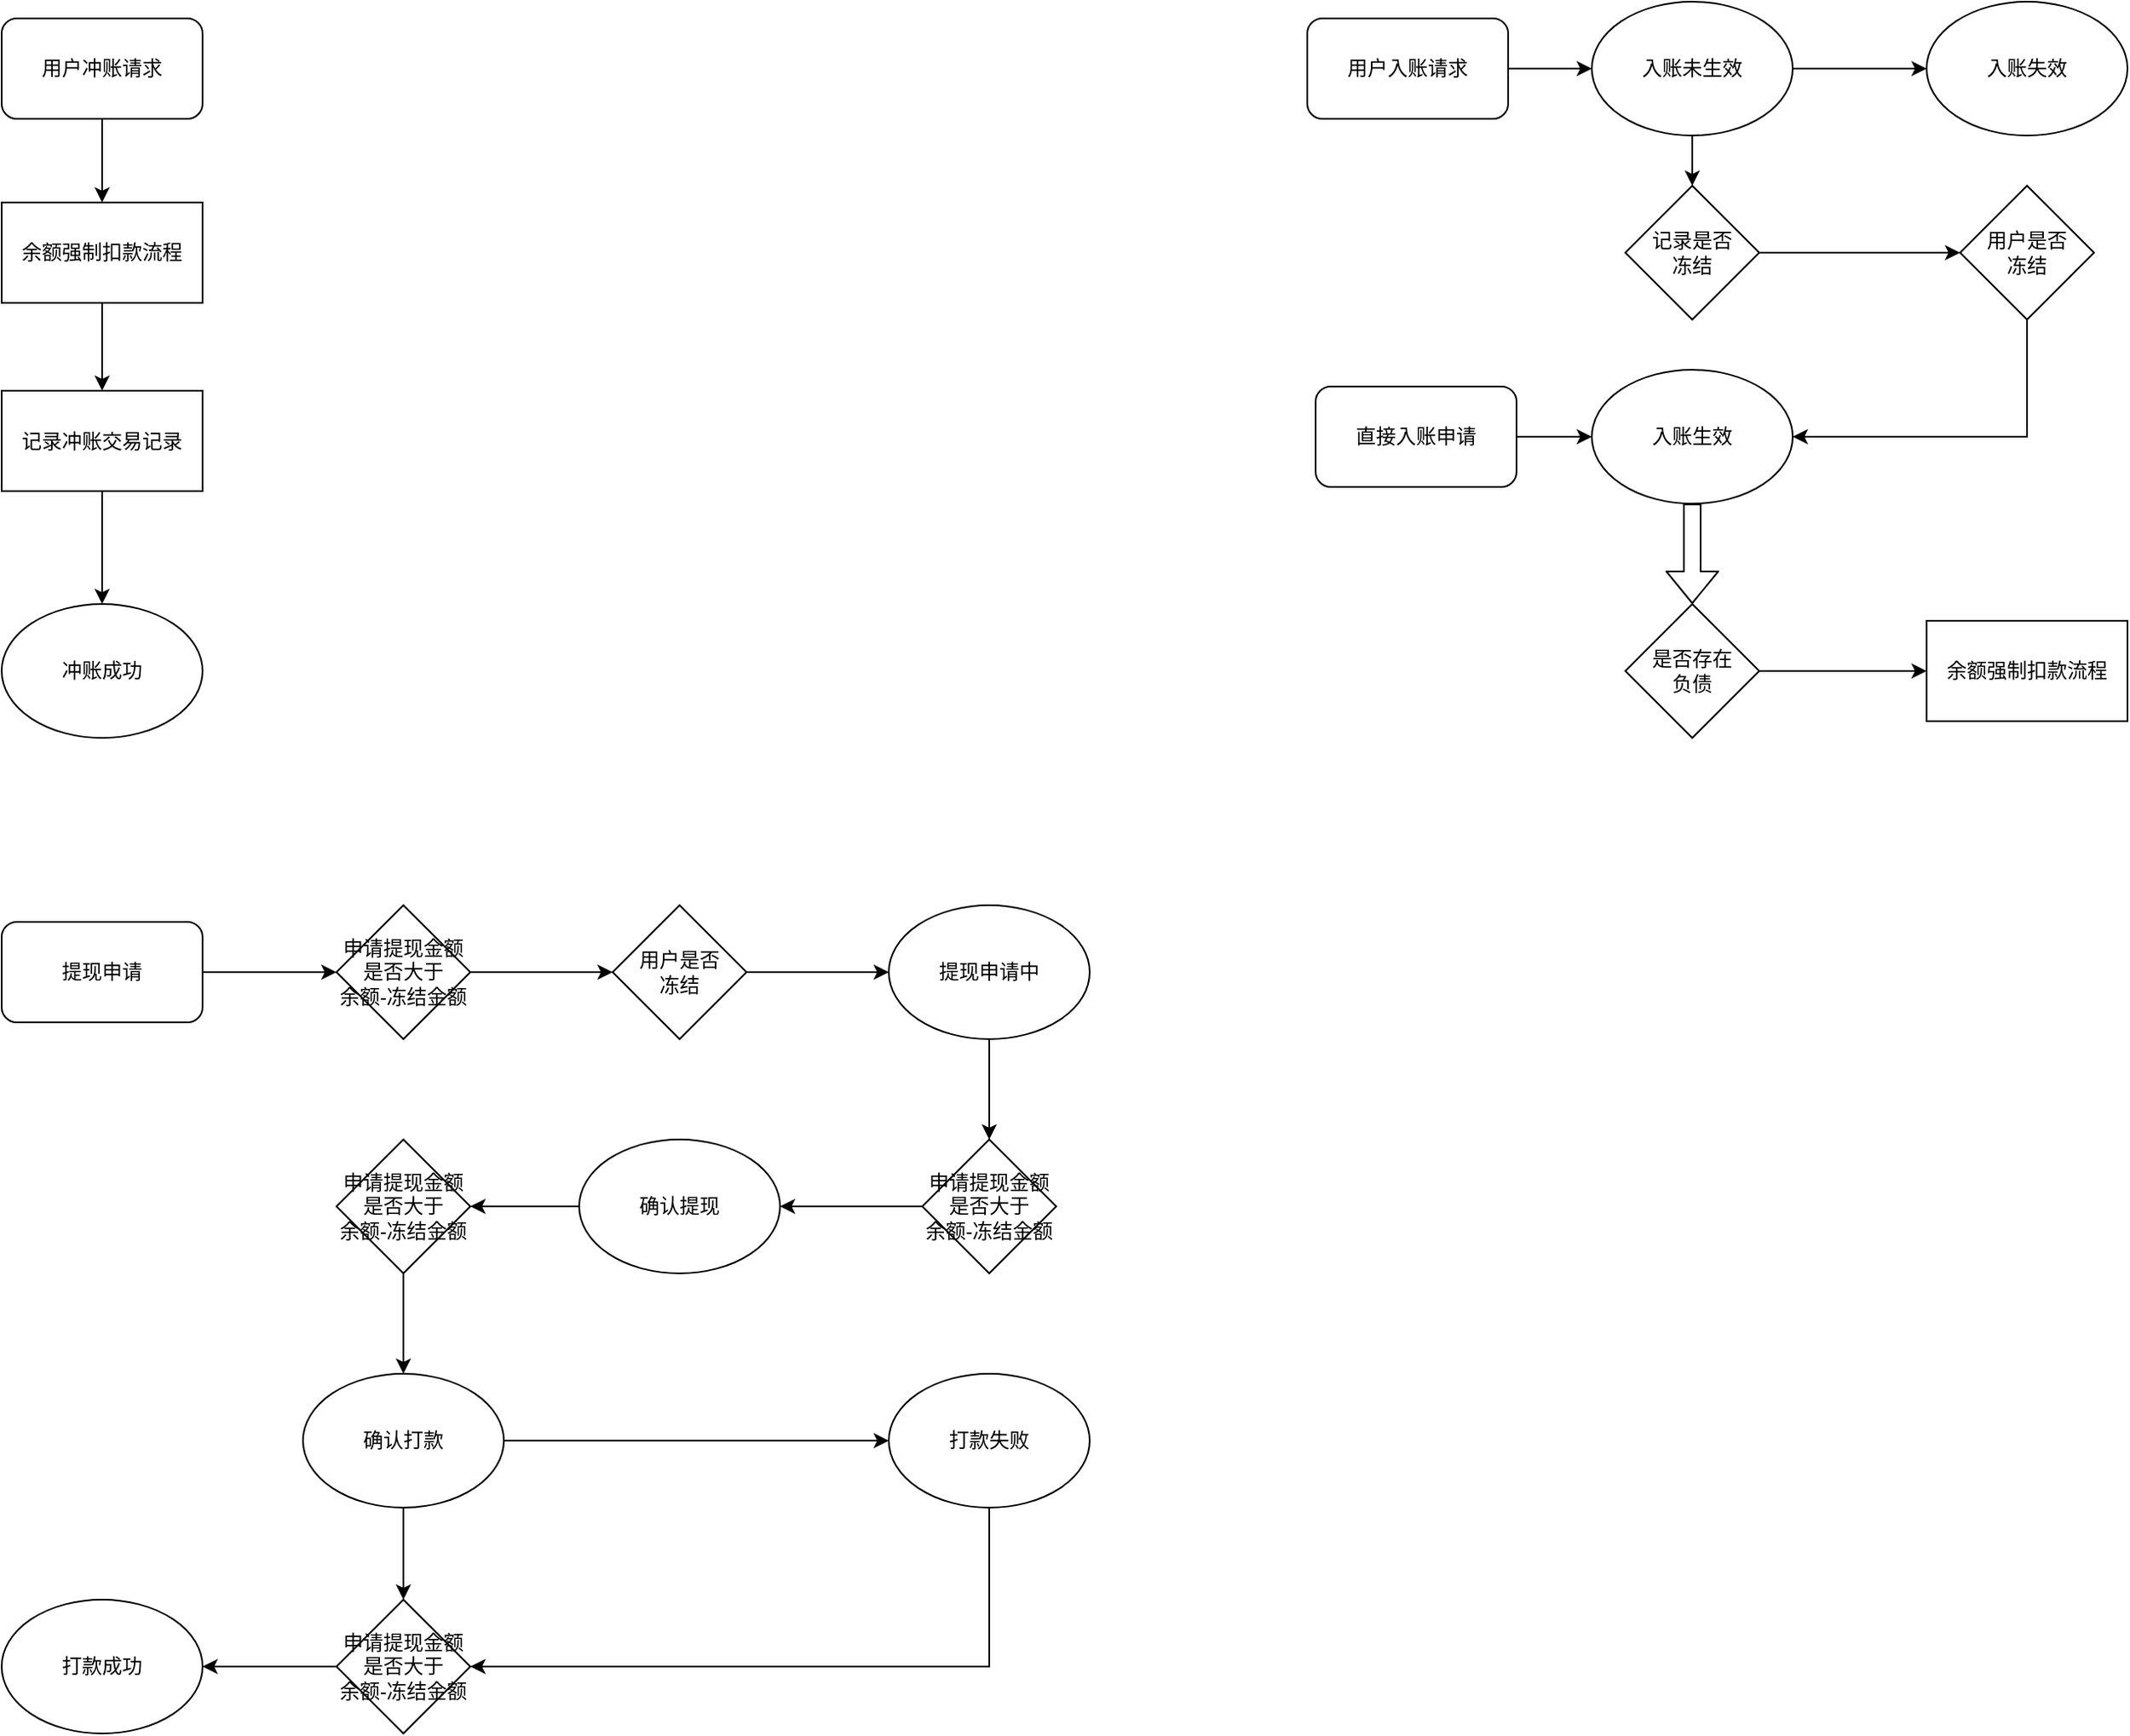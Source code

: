 <mxfile version="12.2.0" type="github" pages="1">
  <diagram id="K5ssQcy8KxZWnZY8tlnZ" name="第 1 页">
    <mxGraphModel dx="1886" dy="858" grid="1" gridSize="10" guides="1" tooltips="1" connect="1" arrows="1" fold="1" page="1" pageScale="1" pageWidth="1400" pageHeight="850" math="0" shadow="0">
      <root>
        <mxCell id="0"/>
        <mxCell id="1" parent="0"/>
        <mxCell id="_kDz9-TRVkqLSU2LjWo9-6" style="edgeStyle=orthogonalEdgeStyle;rounded=0;orthogonalLoop=1;jettySize=auto;html=1;exitX=1;exitY=0.5;exitDx=0;exitDy=0;entryX=0;entryY=0.5;entryDx=0;entryDy=0;" edge="1" parent="1" source="_kDz9-TRVkqLSU2LjWo9-11" target="_kDz9-TRVkqLSU2LjWo9-70">
          <mxGeometry relative="1" as="geometry">
            <mxPoint x="1270.412" y="489.824" as="targetPoint"/>
          </mxGeometry>
        </mxCell>
        <mxCell id="_kDz9-TRVkqLSU2LjWo9-10" style="edgeStyle=orthogonalEdgeStyle;rounded=0;orthogonalLoop=1;jettySize=auto;html=1;exitX=0.5;exitY=1;exitDx=0;exitDy=0;entryX=0.5;entryY=0;entryDx=0;entryDy=0;" edge="1" parent="1" source="_kDz9-TRVkqLSU2LjWo9-1" target="_kDz9-TRVkqLSU2LjWo9-7">
          <mxGeometry relative="1" as="geometry"/>
        </mxCell>
        <mxCell id="_kDz9-TRVkqLSU2LjWo9-57" style="edgeStyle=orthogonalEdgeStyle;rounded=0;orthogonalLoop=1;jettySize=auto;html=1;exitX=1;exitY=0.5;exitDx=0;exitDy=0;" edge="1" parent="1" source="_kDz9-TRVkqLSU2LjWo9-1" target="_kDz9-TRVkqLSU2LjWo9-56">
          <mxGeometry relative="1" as="geometry"/>
        </mxCell>
        <mxCell id="_kDz9-TRVkqLSU2LjWo9-1" value="入账未生效" style="ellipse;whiteSpace=wrap;html=1;" vertex="1" parent="1">
          <mxGeometry x="1010" y="30" width="120" height="80" as="geometry"/>
        </mxCell>
        <mxCell id="_kDz9-TRVkqLSU2LjWo9-72" style="edgeStyle=orthogonalEdgeStyle;rounded=0;orthogonalLoop=1;jettySize=auto;html=1;exitX=1;exitY=0.5;exitDx=0;exitDy=0;entryX=0;entryY=0.5;entryDx=0;entryDy=0;" edge="1" parent="1" source="_kDz9-TRVkqLSU2LjWo9-7" target="_kDz9-TRVkqLSU2LjWo9-23">
          <mxGeometry relative="1" as="geometry"/>
        </mxCell>
        <mxCell id="_kDz9-TRVkqLSU2LjWo9-7" value="记录是否&lt;br&gt;冻结" style="rhombus;whiteSpace=wrap;html=1;" vertex="1" parent="1">
          <mxGeometry x="1030" y="140" width="80" height="80" as="geometry"/>
        </mxCell>
        <mxCell id="_kDz9-TRVkqLSU2LjWo9-8" style="edgeStyle=orthogonalEdgeStyle;rounded=0;orthogonalLoop=1;jettySize=auto;html=1;exitX=1;exitY=0.5;exitDx=0;exitDy=0;entryX=0;entryY=0.5;entryDx=0;entryDy=0;" edge="1" parent="1" source="_kDz9-TRVkqLSU2LjWo9-60" target="_kDz9-TRVkqLSU2LjWo9-1">
          <mxGeometry relative="1" as="geometry">
            <mxPoint x="890.412" y="69.824" as="sourcePoint"/>
            <mxPoint x="800" y="70" as="targetPoint"/>
          </mxGeometry>
        </mxCell>
        <mxCell id="_kDz9-TRVkqLSU2LjWo9-4" value="入账生效" style="ellipse;whiteSpace=wrap;html=1;" vertex="1" parent="1">
          <mxGeometry x="1010" y="250" width="120" height="80" as="geometry"/>
        </mxCell>
        <mxCell id="_kDz9-TRVkqLSU2LjWo9-11" value="是否存在&lt;br&gt;负债" style="rhombus;whiteSpace=wrap;html=1;" vertex="1" parent="1">
          <mxGeometry x="1030" y="390" width="80" height="80" as="geometry"/>
        </mxCell>
        <mxCell id="_kDz9-TRVkqLSU2LjWo9-32" style="edgeStyle=orthogonalEdgeStyle;rounded=0;orthogonalLoop=1;jettySize=auto;html=1;exitX=0.5;exitY=1;exitDx=0;exitDy=0;entryX=0.5;entryY=0;entryDx=0;entryDy=0;" edge="1" parent="1" source="_kDz9-TRVkqLSU2LjWo9-19" target="_kDz9-TRVkqLSU2LjWo9-30">
          <mxGeometry relative="1" as="geometry"/>
        </mxCell>
        <mxCell id="_kDz9-TRVkqLSU2LjWo9-19" value="提现申请中" style="ellipse;whiteSpace=wrap;html=1;" vertex="1" parent="1">
          <mxGeometry x="590" y="570" width="120" height="80" as="geometry"/>
        </mxCell>
        <mxCell id="_kDz9-TRVkqLSU2LjWo9-21" value="冲账成功" style="ellipse;whiteSpace=wrap;html=1;" vertex="1" parent="1">
          <mxGeometry x="60" y="390" width="120" height="80" as="geometry"/>
        </mxCell>
        <mxCell id="_kDz9-TRVkqLSU2LjWo9-24" style="edgeStyle=orthogonalEdgeStyle;rounded=0;orthogonalLoop=1;jettySize=auto;html=1;exitX=0.5;exitY=1;exitDx=0;exitDy=0;entryX=1;entryY=0.5;entryDx=0;entryDy=0;" edge="1" parent="1" source="_kDz9-TRVkqLSU2LjWo9-23" target="_kDz9-TRVkqLSU2LjWo9-4">
          <mxGeometry relative="1" as="geometry"/>
        </mxCell>
        <mxCell id="_kDz9-TRVkqLSU2LjWo9-23" value="用户是否&lt;br&gt;冻结" style="rhombus;whiteSpace=wrap;html=1;" vertex="1" parent="1">
          <mxGeometry x="1230" y="140" width="80" height="80" as="geometry"/>
        </mxCell>
        <mxCell id="_kDz9-TRVkqLSU2LjWo9-27" style="edgeStyle=orthogonalEdgeStyle;rounded=0;orthogonalLoop=1;jettySize=auto;html=1;exitX=1;exitY=0.5;exitDx=0;exitDy=0;" edge="1" parent="1" source="_kDz9-TRVkqLSU2LjWo9-49" target="_kDz9-TRVkqLSU2LjWo9-19">
          <mxGeometry relative="1" as="geometry"/>
        </mxCell>
        <mxCell id="_kDz9-TRVkqLSU2LjWo9-26" value="申请提现金额&lt;br&gt;是否大于&lt;br&gt;余额-冻结金额" style="rhombus;whiteSpace=wrap;html=1;" vertex="1" parent="1">
          <mxGeometry x="260" y="570" width="80" height="80" as="geometry"/>
        </mxCell>
        <mxCell id="_kDz9-TRVkqLSU2LjWo9-42" style="edgeStyle=orthogonalEdgeStyle;rounded=0;orthogonalLoop=1;jettySize=auto;html=1;exitX=1;exitY=0.5;exitDx=0;exitDy=0;entryX=0;entryY=0.5;entryDx=0;entryDy=0;" edge="1" parent="1" source="_kDz9-TRVkqLSU2LjWo9-28" target="_kDz9-TRVkqLSU2LjWo9-40">
          <mxGeometry relative="1" as="geometry"/>
        </mxCell>
        <mxCell id="_kDz9-TRVkqLSU2LjWo9-44" style="edgeStyle=orthogonalEdgeStyle;rounded=0;orthogonalLoop=1;jettySize=auto;html=1;exitX=0.5;exitY=1;exitDx=0;exitDy=0;entryX=0.5;entryY=0;entryDx=0;entryDy=0;" edge="1" parent="1" source="_kDz9-TRVkqLSU2LjWo9-28" target="_kDz9-TRVkqLSU2LjWo9-63">
          <mxGeometry relative="1" as="geometry"/>
        </mxCell>
        <mxCell id="_kDz9-TRVkqLSU2LjWo9-28" value="确认打款" style="ellipse;whiteSpace=wrap;html=1;" vertex="1" parent="1">
          <mxGeometry x="240" y="850" width="120" height="80" as="geometry"/>
        </mxCell>
        <mxCell id="_kDz9-TRVkqLSU2LjWo9-35" style="edgeStyle=orthogonalEdgeStyle;rounded=0;orthogonalLoop=1;jettySize=auto;html=1;exitX=0.5;exitY=1;exitDx=0;exitDy=0;entryX=0.5;entryY=0;entryDx=0;entryDy=0;" edge="1" parent="1" source="_kDz9-TRVkqLSU2LjWo9-38" target="_kDz9-TRVkqLSU2LjWo9-28">
          <mxGeometry relative="1" as="geometry">
            <mxPoint x="480" y="1025" as="targetPoint"/>
          </mxGeometry>
        </mxCell>
        <mxCell id="_kDz9-TRVkqLSU2LjWo9-29" value="确认提现" style="ellipse;whiteSpace=wrap;html=1;" vertex="1" parent="1">
          <mxGeometry x="405" y="710" width="120" height="80" as="geometry"/>
        </mxCell>
        <mxCell id="_kDz9-TRVkqLSU2LjWo9-33" style="edgeStyle=orthogonalEdgeStyle;rounded=0;orthogonalLoop=1;jettySize=auto;html=1;exitX=0;exitY=0.5;exitDx=0;exitDy=0;entryX=1;entryY=0.5;entryDx=0;entryDy=0;" edge="1" parent="1" source="_kDz9-TRVkqLSU2LjWo9-30" target="_kDz9-TRVkqLSU2LjWo9-29">
          <mxGeometry relative="1" as="geometry"/>
        </mxCell>
        <mxCell id="_kDz9-TRVkqLSU2LjWo9-30" value="&lt;span style=&quot;white-space: normal&quot;&gt;申请提现金额&lt;/span&gt;&lt;br style=&quot;white-space: normal&quot;&gt;&lt;span style=&quot;white-space: normal&quot;&gt;是否大于&lt;/span&gt;&lt;br style=&quot;white-space: normal&quot;&gt;&lt;span style=&quot;white-space: normal&quot;&gt;余额-冻结金额&lt;/span&gt;" style="rhombus;whiteSpace=wrap;html=1;" vertex="1" parent="1">
          <mxGeometry x="610" y="710" width="80" height="80" as="geometry"/>
        </mxCell>
        <mxCell id="_kDz9-TRVkqLSU2LjWo9-38" value="&lt;span style=&quot;white-space: normal&quot;&gt;申请提现金额&lt;/span&gt;&lt;br style=&quot;white-space: normal&quot;&gt;&lt;span style=&quot;white-space: normal&quot;&gt;是否大于&lt;/span&gt;&lt;br style=&quot;white-space: normal&quot;&gt;&lt;span style=&quot;white-space: normal&quot;&gt;余额-冻结金额&lt;/span&gt;" style="rhombus;whiteSpace=wrap;html=1;" vertex="1" parent="1">
          <mxGeometry x="260" y="710" width="80" height="80" as="geometry"/>
        </mxCell>
        <mxCell id="_kDz9-TRVkqLSU2LjWo9-39" style="edgeStyle=orthogonalEdgeStyle;rounded=0;orthogonalLoop=1;jettySize=auto;html=1;exitX=0;exitY=0.5;exitDx=0;exitDy=0;entryX=1;entryY=0.5;entryDx=0;entryDy=0;" edge="1" parent="1" source="_kDz9-TRVkqLSU2LjWo9-29" target="_kDz9-TRVkqLSU2LjWo9-38">
          <mxGeometry relative="1" as="geometry">
            <mxPoint x="480" y="990" as="sourcePoint"/>
            <mxPoint x="480" y="1140" as="targetPoint"/>
          </mxGeometry>
        </mxCell>
        <mxCell id="_kDz9-TRVkqLSU2LjWo9-45" style="edgeStyle=orthogonalEdgeStyle;rounded=0;orthogonalLoop=1;jettySize=auto;html=1;exitX=0.5;exitY=1;exitDx=0;exitDy=0;entryX=1;entryY=0.5;entryDx=0;entryDy=0;" edge="1" parent="1" source="_kDz9-TRVkqLSU2LjWo9-40" target="_kDz9-TRVkqLSU2LjWo9-63">
          <mxGeometry relative="1" as="geometry"/>
        </mxCell>
        <mxCell id="_kDz9-TRVkqLSU2LjWo9-40" value="打款失败" style="ellipse;whiteSpace=wrap;html=1;" vertex="1" parent="1">
          <mxGeometry x="590" y="850" width="120" height="80" as="geometry"/>
        </mxCell>
        <mxCell id="_kDz9-TRVkqLSU2LjWo9-43" value="打款成功" style="ellipse;whiteSpace=wrap;html=1;" vertex="1" parent="1">
          <mxGeometry x="60" y="985" width="120" height="80" as="geometry"/>
        </mxCell>
        <mxCell id="_kDz9-TRVkqLSU2LjWo9-49" value="用户是否&lt;br&gt;冻结" style="rhombus;whiteSpace=wrap;html=1;" vertex="1" parent="1">
          <mxGeometry x="425" y="570" width="80" height="80" as="geometry"/>
        </mxCell>
        <mxCell id="_kDz9-TRVkqLSU2LjWo9-51" style="edgeStyle=orthogonalEdgeStyle;rounded=0;orthogonalLoop=1;jettySize=auto;html=1;exitX=1;exitY=0.5;exitDx=0;exitDy=0;" edge="1" parent="1" source="_kDz9-TRVkqLSU2LjWo9-26" target="_kDz9-TRVkqLSU2LjWo9-49">
          <mxGeometry relative="1" as="geometry">
            <mxPoint x="480.412" y="540.353" as="sourcePoint"/>
            <mxPoint x="480" y="759" as="targetPoint"/>
          </mxGeometry>
        </mxCell>
        <mxCell id="_kDz9-TRVkqLSU2LjWo9-53" value="" style="shape=flexArrow;endArrow=classic;html=1;exitX=0.5;exitY=1;exitDx=0;exitDy=0;" edge="1" parent="1" source="_kDz9-TRVkqLSU2LjWo9-4" target="_kDz9-TRVkqLSU2LjWo9-11">
          <mxGeometry width="50" height="50" relative="1" as="geometry">
            <mxPoint x="1220" y="790" as="sourcePoint"/>
            <mxPoint x="1270" y="740" as="targetPoint"/>
          </mxGeometry>
        </mxCell>
        <mxCell id="_kDz9-TRVkqLSU2LjWo9-56" value="入账失效" style="ellipse;whiteSpace=wrap;html=1;" vertex="1" parent="1">
          <mxGeometry x="1210" y="30" width="120" height="80" as="geometry"/>
        </mxCell>
        <mxCell id="_kDz9-TRVkqLSU2LjWo9-59" style="edgeStyle=orthogonalEdgeStyle;rounded=0;orthogonalLoop=1;jettySize=auto;html=1;exitX=1;exitY=0.5;exitDx=0;exitDy=0;entryX=0;entryY=0.5;entryDx=0;entryDy=0;" edge="1" parent="1" source="_kDz9-TRVkqLSU2LjWo9-58" target="_kDz9-TRVkqLSU2LjWo9-26">
          <mxGeometry relative="1" as="geometry"/>
        </mxCell>
        <mxCell id="_kDz9-TRVkqLSU2LjWo9-58" value="提现申请" style="rounded=1;whiteSpace=wrap;html=1;" vertex="1" parent="1">
          <mxGeometry x="60" y="580" width="120" height="60" as="geometry"/>
        </mxCell>
        <mxCell id="_kDz9-TRVkqLSU2LjWo9-60" value="用户入账请求" style="rounded=1;whiteSpace=wrap;html=1;" vertex="1" parent="1">
          <mxGeometry x="840" y="40" width="120" height="60" as="geometry"/>
        </mxCell>
        <mxCell id="_kDz9-TRVkqLSU2LjWo9-68" style="edgeStyle=orthogonalEdgeStyle;rounded=0;orthogonalLoop=1;jettySize=auto;html=1;exitX=0.5;exitY=1;exitDx=0;exitDy=0;entryX=0.5;entryY=0;entryDx=0;entryDy=0;" edge="1" parent="1" source="_kDz9-TRVkqLSU2LjWo9-55" target="_kDz9-TRVkqLSU2LjWo9-67">
          <mxGeometry relative="1" as="geometry"/>
        </mxCell>
        <mxCell id="_kDz9-TRVkqLSU2LjWo9-55" value="余额强制扣款流程" style="rounded=0;whiteSpace=wrap;html=1;" vertex="1" parent="1">
          <mxGeometry x="60" y="150" width="120" height="60" as="geometry"/>
        </mxCell>
        <mxCell id="_kDz9-TRVkqLSU2LjWo9-62" style="edgeStyle=orthogonalEdgeStyle;rounded=0;orthogonalLoop=1;jettySize=auto;html=1;entryX=0.5;entryY=0;entryDx=0;entryDy=0;exitX=0.5;exitY=1;exitDx=0;exitDy=0;" edge="1" parent="1" source="_kDz9-TRVkqLSU2LjWo9-71" target="_kDz9-TRVkqLSU2LjWo9-55">
          <mxGeometry relative="1" as="geometry">
            <mxPoint x="130" y="55" as="sourcePoint"/>
            <mxPoint x="460.286" y="294.714" as="targetPoint"/>
          </mxGeometry>
        </mxCell>
        <mxCell id="_kDz9-TRVkqLSU2LjWo9-66" style="edgeStyle=orthogonalEdgeStyle;rounded=0;orthogonalLoop=1;jettySize=auto;html=1;exitX=0;exitY=0.5;exitDx=0;exitDy=0;entryX=1;entryY=0.5;entryDx=0;entryDy=0;" edge="1" parent="1" source="_kDz9-TRVkqLSU2LjWo9-63" target="_kDz9-TRVkqLSU2LjWo9-43">
          <mxGeometry relative="1" as="geometry"/>
        </mxCell>
        <mxCell id="_kDz9-TRVkqLSU2LjWo9-63" value="&lt;span style=&quot;white-space: normal&quot;&gt;申请提现金额&lt;/span&gt;&lt;br style=&quot;white-space: normal&quot;&gt;&lt;span style=&quot;white-space: normal&quot;&gt;是否大于&lt;/span&gt;&lt;br style=&quot;white-space: normal&quot;&gt;&lt;span style=&quot;white-space: normal&quot;&gt;余额-冻结金额&lt;/span&gt;" style="rhombus;whiteSpace=wrap;html=1;" vertex="1" parent="1">
          <mxGeometry x="260" y="985" width="80" height="80" as="geometry"/>
        </mxCell>
        <mxCell id="_kDz9-TRVkqLSU2LjWo9-69" style="edgeStyle=orthogonalEdgeStyle;rounded=0;orthogonalLoop=1;jettySize=auto;html=1;exitX=0.5;exitY=1;exitDx=0;exitDy=0;entryX=0.5;entryY=0;entryDx=0;entryDy=0;" edge="1" parent="1" source="_kDz9-TRVkqLSU2LjWo9-67" target="_kDz9-TRVkqLSU2LjWo9-21">
          <mxGeometry relative="1" as="geometry"/>
        </mxCell>
        <mxCell id="_kDz9-TRVkqLSU2LjWo9-67" value="记录冲账交易记录" style="rounded=0;whiteSpace=wrap;html=1;" vertex="1" parent="1">
          <mxGeometry x="60" y="262.5" width="120" height="60" as="geometry"/>
        </mxCell>
        <mxCell id="_kDz9-TRVkqLSU2LjWo9-70" value="余额强制扣款流程" style="rounded=0;whiteSpace=wrap;html=1;" vertex="1" parent="1">
          <mxGeometry x="1210" y="400" width="120" height="60" as="geometry"/>
        </mxCell>
        <mxCell id="_kDz9-TRVkqLSU2LjWo9-71" value="用户冲账请求" style="rounded=1;whiteSpace=wrap;html=1;" vertex="1" parent="1">
          <mxGeometry x="60" y="40" width="120" height="60" as="geometry"/>
        </mxCell>
        <mxCell id="_kDz9-TRVkqLSU2LjWo9-76" style="edgeStyle=orthogonalEdgeStyle;rounded=0;orthogonalLoop=1;jettySize=auto;html=1;exitX=1;exitY=0.5;exitDx=0;exitDy=0;entryX=0;entryY=0.5;entryDx=0;entryDy=0;" edge="1" parent="1" source="_kDz9-TRVkqLSU2LjWo9-75" target="_kDz9-TRVkqLSU2LjWo9-4">
          <mxGeometry relative="1" as="geometry"/>
        </mxCell>
        <mxCell id="_kDz9-TRVkqLSU2LjWo9-75" value="直接入账申请" style="rounded=1;whiteSpace=wrap;html=1;" vertex="1" parent="1">
          <mxGeometry x="845" y="260" width="120" height="60" as="geometry"/>
        </mxCell>
      </root>
    </mxGraphModel>
  </diagram>
</mxfile>
